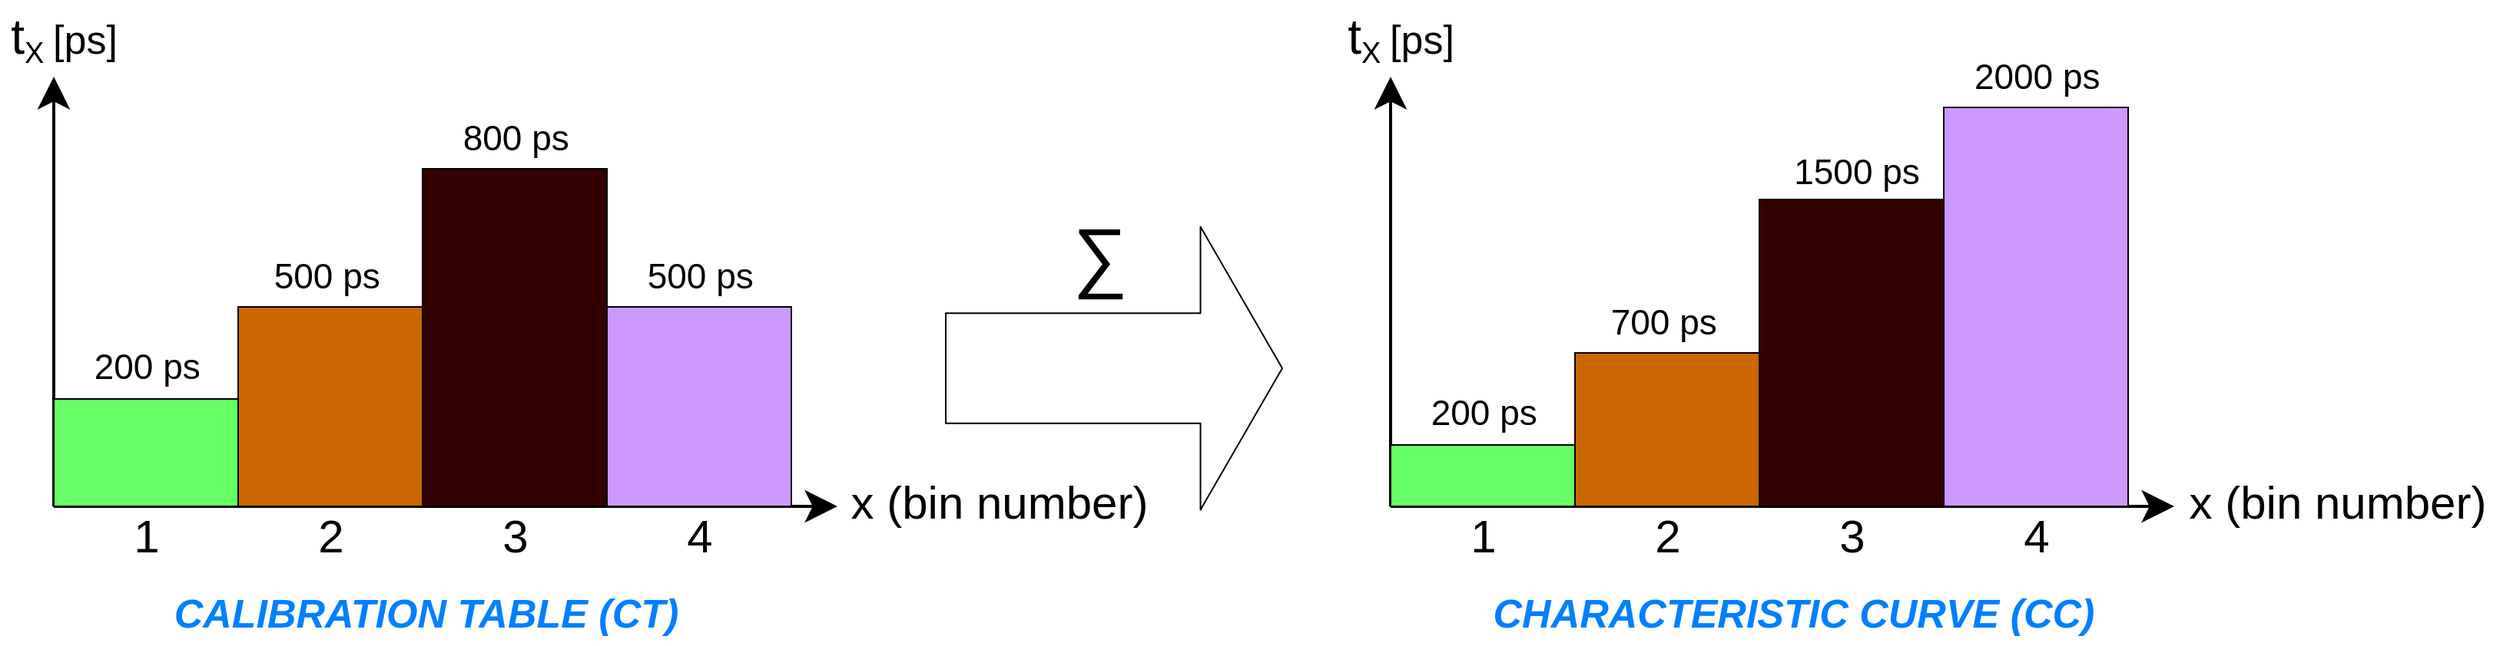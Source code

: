 <mxfile>
    <diagram id="XZEKx4VHaY6ClUHKrwN_" name="Page-1">
        <mxGraphModel dx="1559" dy="1246" grid="1" gridSize="10" guides="1" tooltips="1" connect="1" arrows="1" fold="1" page="1" pageScale="1" pageWidth="850" pageHeight="1100" math="0" shadow="0">
            <root>
                <mxCell id="0"/>
                <mxCell id="1" parent="0"/>
                <mxCell id="2" value="" style="endArrow=classic;html=1;fontSize=25;endFill=1;endSize=15;strokeWidth=2;" edge="1" parent="1">
                    <mxGeometry width="50" height="50" relative="1" as="geometry">
                        <mxPoint x="1210" y="420.0" as="sourcePoint"/>
                        <mxPoint x="1210" y="140" as="targetPoint"/>
                    </mxGeometry>
                </mxCell>
                <mxCell id="3" value="" style="endArrow=classic;html=1;fontSize=25;endFill=1;endSize=15;strokeWidth=2;" edge="1" parent="1">
                    <mxGeometry width="50" height="50" relative="1" as="geometry">
                        <mxPoint x="1210" y="420.0" as="sourcePoint"/>
                        <mxPoint x="1720" y="420.0" as="targetPoint"/>
                    </mxGeometry>
                </mxCell>
                <mxCell id="4" value="&lt;font style=&quot;font-size: 30px&quot; color=&quot;#000000&quot;&gt;x (bin number)&lt;/font&gt;" style="text;html=1;resizable=0;autosize=1;align=center;verticalAlign=middle;points=[];fillColor=none;strokeColor=none;rounded=0;fontSize=25;rotation=0;" vertex="1" parent="1">
                    <mxGeometry x="1720" y="397" width="210" height="40" as="geometry"/>
                </mxCell>
                <mxCell id="5" value="" style="rounded=0;whiteSpace=wrap;html=1;fontSize=30;direction=south;fillColor=#66FF66;" vertex="1" parent="1">
                    <mxGeometry x="1210" y="350" width="120" height="70" as="geometry"/>
                </mxCell>
                <mxCell id="6" value="" style="rounded=0;whiteSpace=wrap;html=1;fontSize=30;direction=south;fillColor=#CC6600;" vertex="1" parent="1">
                    <mxGeometry x="1330" y="290" width="120" height="130" as="geometry"/>
                </mxCell>
                <mxCell id="7" value="" style="rounded=0;whiteSpace=wrap;html=1;fontSize=30;direction=south;fillColor=#330000;" vertex="1" parent="1">
                    <mxGeometry x="1450" y="200" width="120" height="220" as="geometry"/>
                </mxCell>
                <mxCell id="8" value="" style="rounded=0;whiteSpace=wrap;html=1;fontSize=30;direction=south;fillColor=#CC99FF;" vertex="1" parent="1">
                    <mxGeometry x="1570" y="290" width="120" height="130" as="geometry"/>
                </mxCell>
                <mxCell id="9" value="&lt;font style=&quot;font-size: 30px&quot; color=&quot;#000000&quot;&gt;1&lt;/font&gt;" style="text;html=1;resizable=0;autosize=1;align=center;verticalAlign=middle;points=[];fillColor=none;strokeColor=none;rounded=0;fontSize=25;rotation=0;" vertex="1" parent="1">
                    <mxGeometry x="1255" y="419" width="30" height="40" as="geometry"/>
                </mxCell>
                <mxCell id="10" value="&lt;font style=&quot;font-size: 30px&quot; color=&quot;#000000&quot;&gt;2&lt;/font&gt;" style="text;html=1;resizable=0;autosize=1;align=center;verticalAlign=middle;points=[];fillColor=none;strokeColor=none;rounded=0;fontSize=25;rotation=0;" vertex="1" parent="1">
                    <mxGeometry x="1375" y="419" width="30" height="40" as="geometry"/>
                </mxCell>
                <mxCell id="11" value="&lt;font style=&quot;font-size: 30px&quot; color=&quot;#000000&quot;&gt;3&lt;/font&gt;" style="text;html=1;resizable=0;autosize=1;align=center;verticalAlign=middle;points=[];fillColor=none;strokeColor=none;rounded=0;fontSize=25;rotation=0;" vertex="1" parent="1">
                    <mxGeometry x="1495" y="419" width="30" height="40" as="geometry"/>
                </mxCell>
                <mxCell id="12" value="&lt;font style=&quot;font-size: 30px&quot; color=&quot;#000000&quot;&gt;4&lt;/font&gt;" style="text;html=1;resizable=0;autosize=1;align=center;verticalAlign=middle;points=[];fillColor=none;strokeColor=none;rounded=0;fontSize=25;rotation=0;" vertex="1" parent="1">
                    <mxGeometry x="1615" y="419" width="30" height="40" as="geometry"/>
                </mxCell>
                <mxCell id="13" value="&lt;font color=&quot;#000000&quot;&gt;&lt;font style=&quot;font-size: 32px&quot;&gt;t&lt;/font&gt;&lt;sub&gt;&lt;font style=&quot;font-size: 19px&quot;&gt;X&amp;nbsp;&lt;/font&gt;&lt;/sub&gt;&lt;/font&gt;" style="text;html=1;resizable=0;autosize=1;align=center;verticalAlign=middle;points=[];fillColor=none;strokeColor=none;rounded=0;fontSize=25;rotation=0;" vertex="1" parent="1">
                    <mxGeometry x="1175" y="90" width="40" height="50" as="geometry"/>
                </mxCell>
                <mxCell id="14" value="&lt;font style=&quot;font-size: 26px&quot; color=&quot;#000000&quot;&gt;[ps]&lt;/font&gt;" style="text;html=1;resizable=0;autosize=1;align=center;verticalAlign=middle;points=[];fillColor=none;strokeColor=none;rounded=0;fontSize=25;rotation=0;" vertex="1" parent="1">
                    <mxGeometry x="1200" y="96" width="60" height="40" as="geometry"/>
                </mxCell>
                <mxCell id="15" value="&lt;i&gt;&lt;b&gt;&lt;font color=&quot;#007fff&quot;&gt;CALIBRATION TABLE (CT)&lt;/font&gt;&lt;/b&gt;&lt;/i&gt;" style="text;html=1;resizable=0;autosize=1;align=center;verticalAlign=middle;points=[];fillColor=none;strokeColor=none;rounded=0;fontSize=26;" vertex="1" parent="1">
                    <mxGeometry x="1282" y="470" width="340" height="40" as="geometry"/>
                </mxCell>
                <mxCell id="16" value="&lt;font color=&quot;#000000&quot;&gt;&lt;font style=&quot;font-size: 23px&quot;&gt;200 ps&lt;/font&gt;&lt;sub style=&quot;font-size: 19px&quot;&gt;&amp;nbsp;&lt;/sub&gt;&lt;/font&gt;" style="text;html=1;resizable=0;autosize=1;align=center;verticalAlign=middle;points=[];fillColor=none;strokeColor=none;rounded=0;fontSize=25;rotation=0;" vertex="1" parent="1">
                    <mxGeometry x="1228" y="309.5" width="90" height="40" as="geometry"/>
                </mxCell>
                <mxCell id="17" value="&lt;font color=&quot;#000000&quot;&gt;&lt;font style=&quot;font-size: 23px&quot;&gt;500 ps&lt;/font&gt;&lt;sub style=&quot;font-size: 19px&quot;&gt;&amp;nbsp;&lt;/sub&gt;&lt;/font&gt;" style="text;html=1;resizable=0;autosize=1;align=center;verticalAlign=middle;points=[];fillColor=none;strokeColor=none;rounded=0;fontSize=25;rotation=0;" vertex="1" parent="1">
                    <mxGeometry x="1345" y="250.5" width="90" height="40" as="geometry"/>
                </mxCell>
                <mxCell id="18" value="&lt;font color=&quot;#000000&quot;&gt;&lt;font style=&quot;font-size: 23px&quot;&gt;500 ps&lt;/font&gt;&lt;sub style=&quot;font-size: 19px&quot;&gt;&amp;nbsp;&lt;/sub&gt;&lt;/font&gt;" style="text;html=1;resizable=0;autosize=1;align=center;verticalAlign=middle;points=[];fillColor=none;strokeColor=none;rounded=0;fontSize=25;rotation=0;" vertex="1" parent="1">
                    <mxGeometry x="1588" y="250.5" width="90" height="40" as="geometry"/>
                </mxCell>
                <mxCell id="19" value="&lt;font color=&quot;#000000&quot;&gt;&lt;font style=&quot;font-size: 23px&quot;&gt;800 ps&lt;/font&gt;&lt;sub style=&quot;font-size: 19px&quot;&gt;&amp;nbsp;&lt;/sub&gt;&lt;/font&gt;" style="text;html=1;resizable=0;autosize=1;align=center;verticalAlign=middle;points=[];fillColor=none;strokeColor=none;rounded=0;fontSize=25;rotation=0;" vertex="1" parent="1">
                    <mxGeometry x="1468" y="160.5" width="90" height="40" as="geometry"/>
                </mxCell>
                <mxCell id="22" value="" style="shape=flexArrow;endArrow=classic;html=1;endWidth=111.765;endSize=17.412;width=71.765;" edge="1" parent="1">
                    <mxGeometry width="50" height="50" relative="1" as="geometry">
                        <mxPoint x="1790" y="330" as="sourcePoint"/>
                        <mxPoint x="2010" y="330" as="targetPoint"/>
                    </mxGeometry>
                </mxCell>
                <mxCell id="23" value="" style="endArrow=classic;html=1;fontSize=25;endFill=1;endSize=15;strokeWidth=2;" edge="1" parent="1">
                    <mxGeometry width="50" height="50" relative="1" as="geometry">
                        <mxPoint x="2080" y="420.0" as="sourcePoint"/>
                        <mxPoint x="2080" y="140" as="targetPoint"/>
                    </mxGeometry>
                </mxCell>
                <mxCell id="24" value="" style="endArrow=classic;html=1;fontSize=25;endFill=1;endSize=15;strokeWidth=2;" edge="1" parent="1">
                    <mxGeometry width="50" height="50" relative="1" as="geometry">
                        <mxPoint x="2080" y="420.0" as="sourcePoint"/>
                        <mxPoint x="2590" y="420.0" as="targetPoint"/>
                    </mxGeometry>
                </mxCell>
                <mxCell id="26" value="" style="rounded=0;whiteSpace=wrap;html=1;fontSize=30;direction=south;fillColor=#66FF66;" vertex="1" parent="1">
                    <mxGeometry x="2080" y="380" width="120" height="40" as="geometry"/>
                </mxCell>
                <mxCell id="27" value="" style="rounded=0;whiteSpace=wrap;html=1;fontSize=30;direction=south;fillColor=#CC6600;" vertex="1" parent="1">
                    <mxGeometry x="2200" y="320" width="120" height="100" as="geometry"/>
                </mxCell>
                <mxCell id="28" value="" style="rounded=0;whiteSpace=wrap;html=1;fontSize=30;direction=south;fillColor=#330000;" vertex="1" parent="1">
                    <mxGeometry x="2320" y="220" width="120" height="200" as="geometry"/>
                </mxCell>
                <mxCell id="29" value="" style="rounded=0;whiteSpace=wrap;html=1;fontSize=30;direction=south;fillColor=#CC99FF;" vertex="1" parent="1">
                    <mxGeometry x="2440" y="160" width="120" height="260" as="geometry"/>
                </mxCell>
                <mxCell id="30" value="&lt;font style=&quot;font-size: 30px&quot; color=&quot;#000000&quot;&gt;1&lt;/font&gt;" style="text;html=1;resizable=0;autosize=1;align=center;verticalAlign=middle;points=[];fillColor=none;strokeColor=none;rounded=0;fontSize=25;rotation=0;" vertex="1" parent="1">
                    <mxGeometry x="2125" y="419" width="30" height="40" as="geometry"/>
                </mxCell>
                <mxCell id="31" value="&lt;font style=&quot;font-size: 30px&quot; color=&quot;#000000&quot;&gt;2&lt;/font&gt;" style="text;html=1;resizable=0;autosize=1;align=center;verticalAlign=middle;points=[];fillColor=none;strokeColor=none;rounded=0;fontSize=25;rotation=0;" vertex="1" parent="1">
                    <mxGeometry x="2245" y="419" width="30" height="40" as="geometry"/>
                </mxCell>
                <mxCell id="32" value="&lt;font style=&quot;font-size: 30px&quot; color=&quot;#000000&quot;&gt;3&lt;/font&gt;" style="text;html=1;resizable=0;autosize=1;align=center;verticalAlign=middle;points=[];fillColor=none;strokeColor=none;rounded=0;fontSize=25;rotation=0;" vertex="1" parent="1">
                    <mxGeometry x="2365" y="419" width="30" height="40" as="geometry"/>
                </mxCell>
                <mxCell id="33" value="&lt;font style=&quot;font-size: 30px&quot; color=&quot;#000000&quot;&gt;4&lt;/font&gt;" style="text;html=1;resizable=0;autosize=1;align=center;verticalAlign=middle;points=[];fillColor=none;strokeColor=none;rounded=0;fontSize=25;rotation=0;" vertex="1" parent="1">
                    <mxGeometry x="2485" y="419" width="30" height="40" as="geometry"/>
                </mxCell>
                <mxCell id="34" value="&lt;font color=&quot;#000000&quot;&gt;&lt;font style=&quot;font-size: 32px&quot;&gt;t&lt;/font&gt;&lt;sub&gt;&lt;font style=&quot;font-size: 19px&quot;&gt;X&amp;nbsp;&lt;/font&gt;&lt;/sub&gt;&lt;/font&gt;" style="text;html=1;resizable=0;autosize=1;align=center;verticalAlign=middle;points=[];fillColor=none;strokeColor=none;rounded=0;fontSize=25;rotation=0;" vertex="1" parent="1">
                    <mxGeometry x="2045" y="90" width="40" height="50" as="geometry"/>
                </mxCell>
                <mxCell id="35" value="&lt;font style=&quot;font-size: 26px&quot; color=&quot;#000000&quot;&gt;[ps]&lt;/font&gt;" style="text;html=1;resizable=0;autosize=1;align=center;verticalAlign=middle;points=[];fillColor=none;strokeColor=none;rounded=0;fontSize=25;rotation=0;" vertex="1" parent="1">
                    <mxGeometry x="2070" y="96" width="60" height="40" as="geometry"/>
                </mxCell>
                <mxCell id="36" value="&lt;i&gt;&lt;b&gt;&lt;font color=&quot;#007fff&quot;&gt;CHARACTERISTIC CURVE (CC)&lt;/font&gt;&lt;/b&gt;&lt;/i&gt;" style="text;html=1;resizable=0;autosize=1;align=center;verticalAlign=middle;points=[];fillColor=none;strokeColor=none;rounded=0;fontSize=26;" vertex="1" parent="1">
                    <mxGeometry x="2137" y="470" width="410" height="40" as="geometry"/>
                </mxCell>
                <mxCell id="37" value="&lt;font color=&quot;#000000&quot;&gt;&lt;font style=&quot;font-size: 23px&quot;&gt;200 ps&lt;/font&gt;&lt;sub style=&quot;font-size: 19px&quot;&gt;&amp;nbsp;&lt;/sub&gt;&lt;/font&gt;" style="text;html=1;resizable=0;autosize=1;align=center;verticalAlign=middle;points=[];fillColor=none;strokeColor=none;rounded=0;fontSize=25;rotation=0;" vertex="1" parent="1">
                    <mxGeometry x="2098" y="339.5" width="90" height="40" as="geometry"/>
                </mxCell>
                <mxCell id="38" value="&lt;font color=&quot;#000000&quot;&gt;&lt;font style=&quot;font-size: 23px&quot;&gt;700 ps&lt;/font&gt;&lt;sub style=&quot;font-size: 19px&quot;&gt;&amp;nbsp;&lt;/sub&gt;&lt;/font&gt;" style="text;html=1;resizable=0;autosize=1;align=center;verticalAlign=middle;points=[];fillColor=none;strokeColor=none;rounded=0;fontSize=25;rotation=0;" vertex="1" parent="1">
                    <mxGeometry x="2215" y="280.5" width="90" height="40" as="geometry"/>
                </mxCell>
                <mxCell id="39" value="&lt;font color=&quot;#000000&quot;&gt;&lt;font style=&quot;font-size: 23px&quot;&gt;2000 ps&lt;/font&gt;&lt;sub style=&quot;font-size: 19px&quot;&gt;&amp;nbsp;&lt;/sub&gt;&lt;/font&gt;" style="text;html=1;resizable=0;autosize=1;align=center;verticalAlign=middle;points=[];fillColor=none;strokeColor=none;rounded=0;fontSize=25;rotation=0;" vertex="1" parent="1">
                    <mxGeometry x="2453" y="120.5" width="100" height="40" as="geometry"/>
                </mxCell>
                <mxCell id="40" value="&lt;font color=&quot;#000000&quot;&gt;&lt;span style=&quot;font-size: 23px&quot;&gt;1500 ps&lt;/span&gt;&lt;/font&gt;" style="text;html=1;resizable=0;autosize=1;align=center;verticalAlign=middle;points=[];fillColor=none;strokeColor=none;rounded=0;fontSize=25;rotation=0;" vertex="1" parent="1">
                    <mxGeometry x="2333" y="180.5" width="100" height="40" as="geometry"/>
                </mxCell>
                <mxCell id="41" value="&lt;font style=&quot;font-size: 30px&quot; color=&quot;#000000&quot;&gt;x (bin number)&lt;/font&gt;" style="text;html=1;resizable=0;autosize=1;align=center;verticalAlign=middle;points=[];fillColor=none;strokeColor=none;rounded=0;fontSize=25;rotation=0;" vertex="1" parent="1">
                    <mxGeometry x="2591" y="397" width="210" height="40" as="geometry"/>
                </mxCell>
                <mxCell id="42" value="&lt;font color=&quot;#000000&quot; size=&quot;1&quot;&gt;&lt;i style=&quot;font-size: 50px&quot;&gt;∑&lt;/i&gt;&lt;/font&gt;" style="text;whiteSpace=wrap;html=1;fontSize=18;fontColor=#FF0000;" vertex="1" parent="1">
                    <mxGeometry x="1870" y="220" width="60" height="60.5" as="geometry"/>
                </mxCell>
            </root>
        </mxGraphModel>
    </diagram>
</mxfile>
